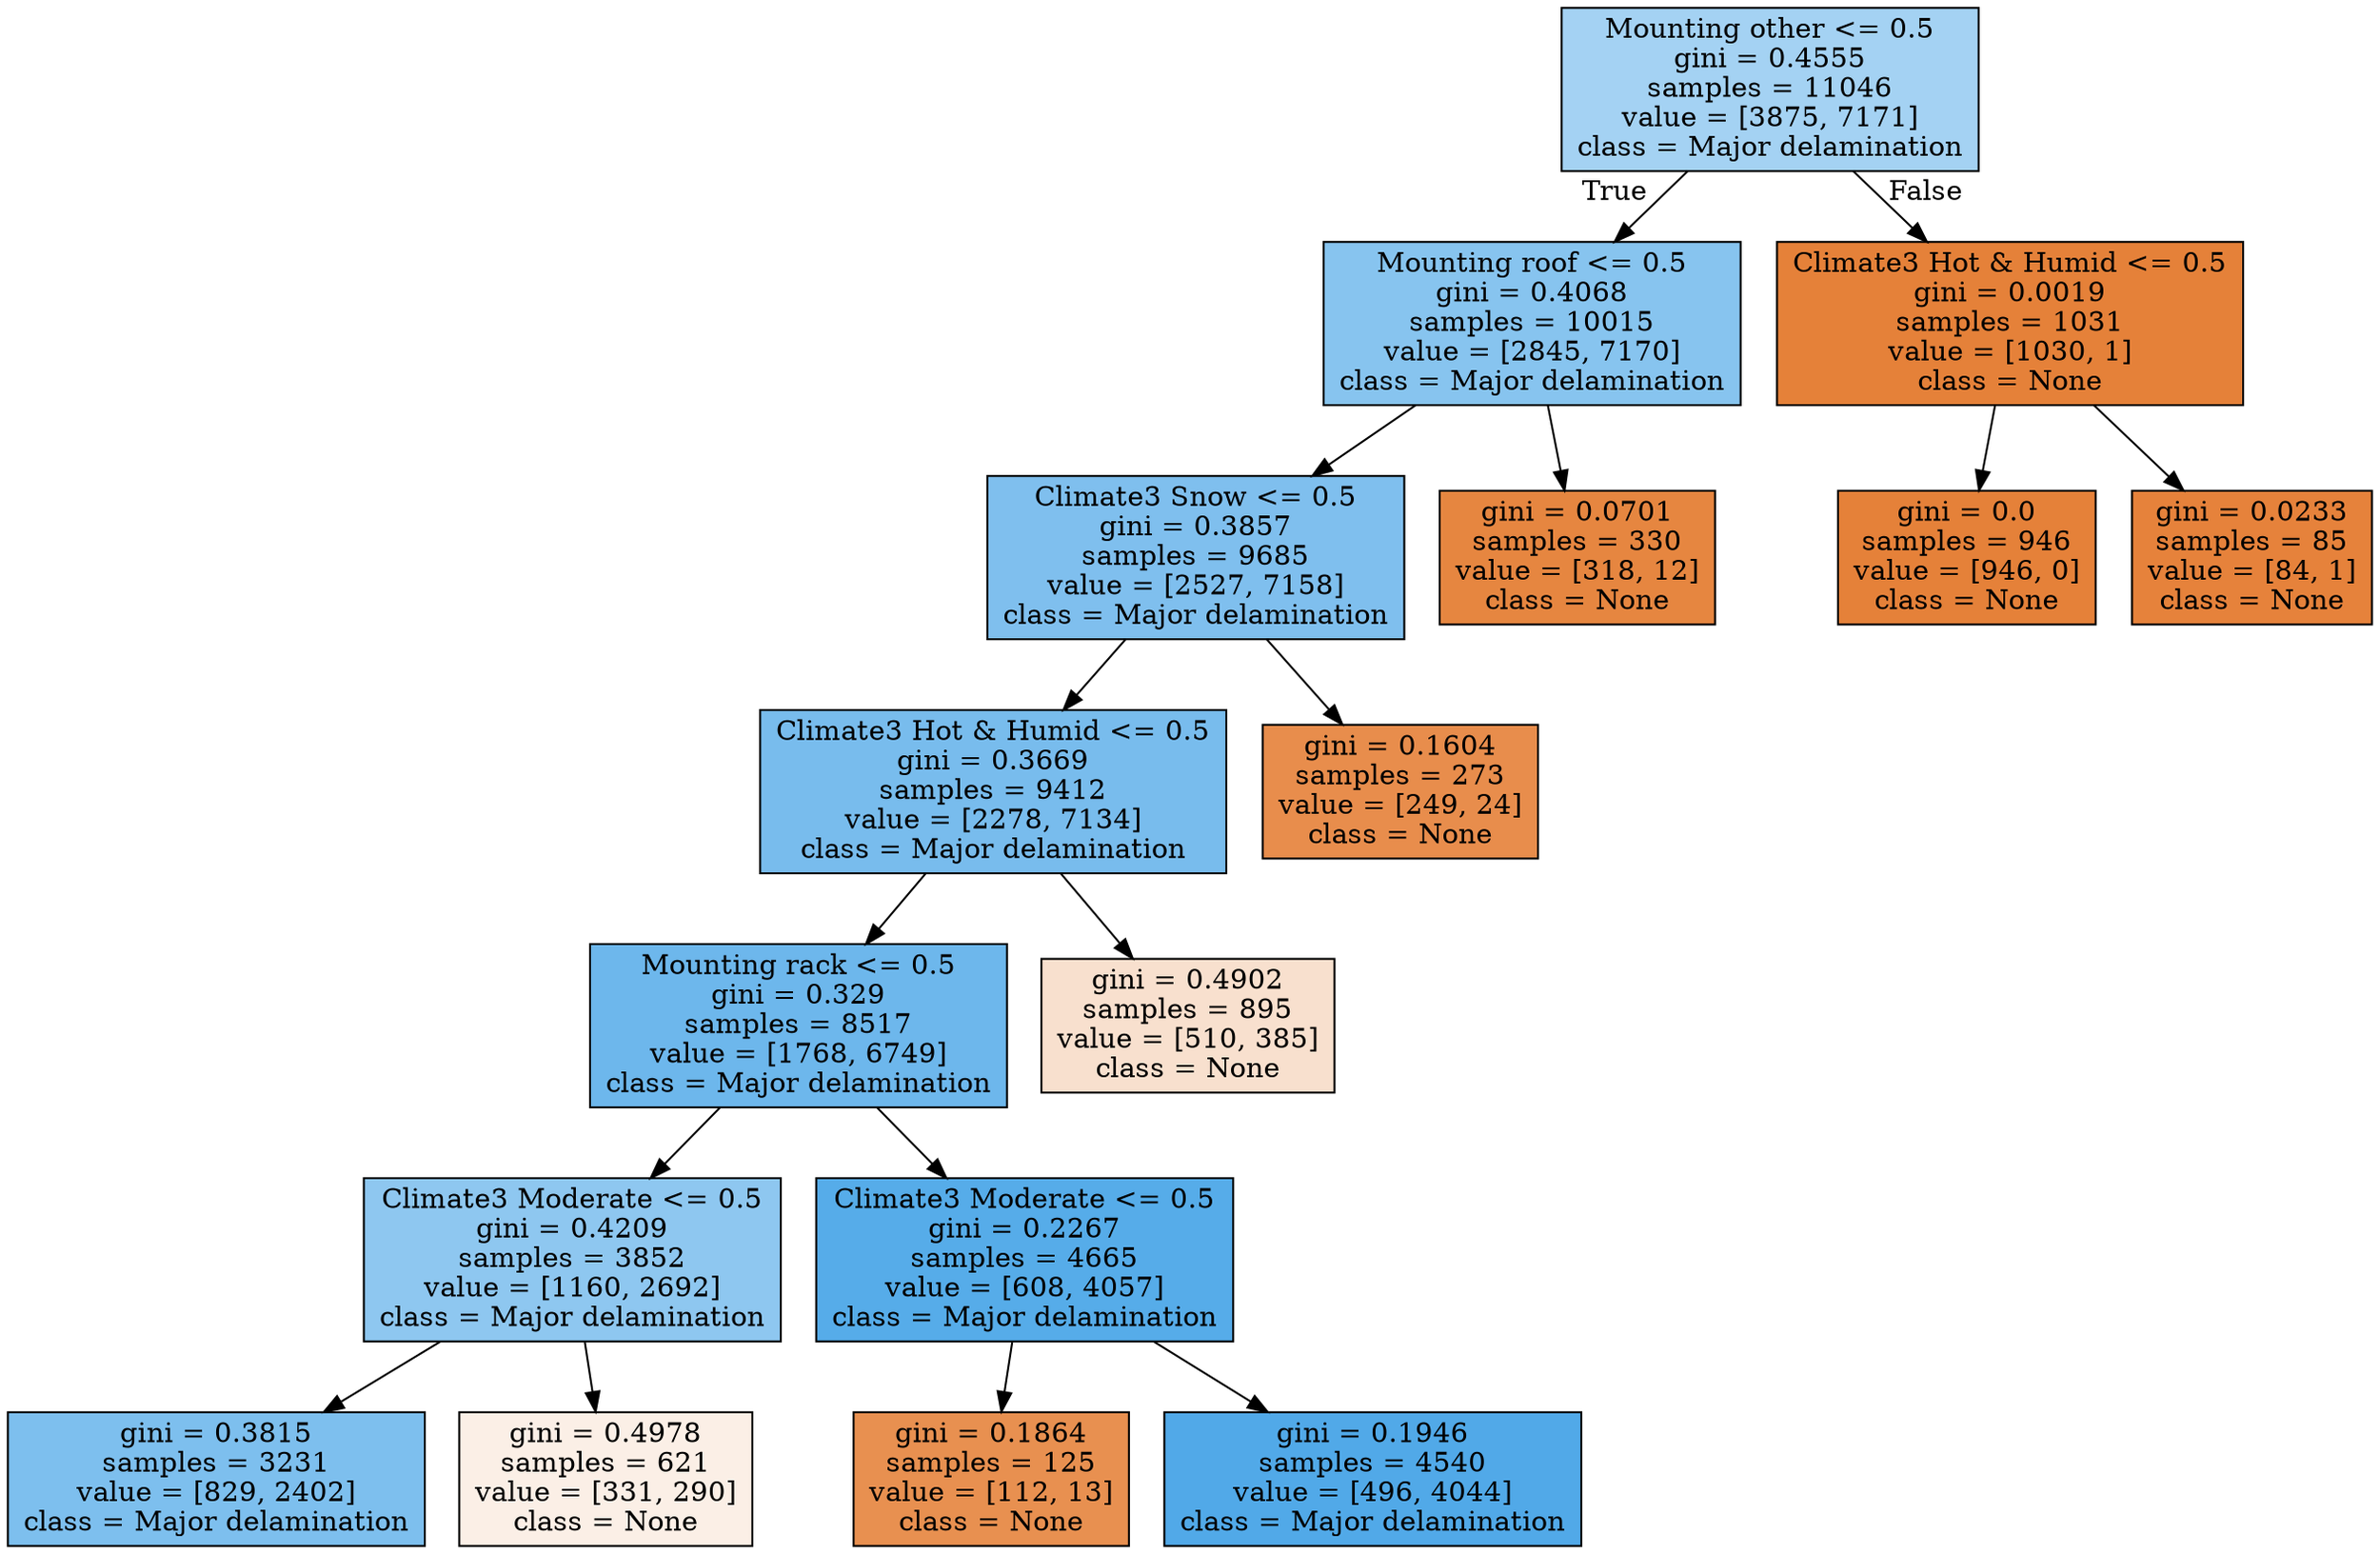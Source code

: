 digraph Tree {
node [shape=box, style="filled", color="black"] ;
0 [label="Mounting other <= 0.5\ngini = 0.4555\nsamples = 11046\nvalue = [3875, 7171]\nclass = Major delamination", fillcolor="#399de575"] ;
1 [label="Mounting roof <= 0.5\ngini = 0.4068\nsamples = 10015\nvalue = [2845, 7170]\nclass = Major delamination", fillcolor="#399de59a"] ;
0 -> 1 [labeldistance=2.5, labelangle=45, headlabel="True"] ;
2 [label="Climate3 Snow <= 0.5\ngini = 0.3857\nsamples = 9685\nvalue = [2527, 7158]\nclass = Major delamination", fillcolor="#399de5a5"] ;
1 -> 2 ;
3 [label="Climate3 Hot & Humid <= 0.5\ngini = 0.3669\nsamples = 9412\nvalue = [2278, 7134]\nclass = Major delamination", fillcolor="#399de5ae"] ;
2 -> 3 ;
4 [label="Mounting rack <= 0.5\ngini = 0.329\nsamples = 8517\nvalue = [1768, 6749]\nclass = Major delamination", fillcolor="#399de5bc"] ;
3 -> 4 ;
5 [label="Climate3 Moderate <= 0.5\ngini = 0.4209\nsamples = 3852\nvalue = [1160, 2692]\nclass = Major delamination", fillcolor="#399de591"] ;
4 -> 5 ;
6 [label="gini = 0.3815\nsamples = 3231\nvalue = [829, 2402]\nclass = Major delamination", fillcolor="#399de5a7"] ;
5 -> 6 ;
7 [label="gini = 0.4978\nsamples = 621\nvalue = [331, 290]\nclass = None", fillcolor="#e5813920"] ;
5 -> 7 ;
8 [label="Climate3 Moderate <= 0.5\ngini = 0.2267\nsamples = 4665\nvalue = [608, 4057]\nclass = Major delamination", fillcolor="#399de5d9"] ;
4 -> 8 ;
9 [label="gini = 0.1864\nsamples = 125\nvalue = [112, 13]\nclass = None", fillcolor="#e58139e1"] ;
8 -> 9 ;
10 [label="gini = 0.1946\nsamples = 4540\nvalue = [496, 4044]\nclass = Major delamination", fillcolor="#399de5e0"] ;
8 -> 10 ;
11 [label="gini = 0.4902\nsamples = 895\nvalue = [510, 385]\nclass = None", fillcolor="#e581393e"] ;
3 -> 11 ;
12 [label="gini = 0.1604\nsamples = 273\nvalue = [249, 24]\nclass = None", fillcolor="#e58139e6"] ;
2 -> 12 ;
13 [label="gini = 0.0701\nsamples = 330\nvalue = [318, 12]\nclass = None", fillcolor="#e58139f5"] ;
1 -> 13 ;
14 [label="Climate3 Hot & Humid <= 0.5\ngini = 0.0019\nsamples = 1031\nvalue = [1030, 1]\nclass = None", fillcolor="#e58139ff"] ;
0 -> 14 [labeldistance=2.5, labelangle=-45, headlabel="False"] ;
15 [label="gini = 0.0\nsamples = 946\nvalue = [946, 0]\nclass = None", fillcolor="#e58139ff"] ;
14 -> 15 ;
16 [label="gini = 0.0233\nsamples = 85\nvalue = [84, 1]\nclass = None", fillcolor="#e58139fc"] ;
14 -> 16 ;
}